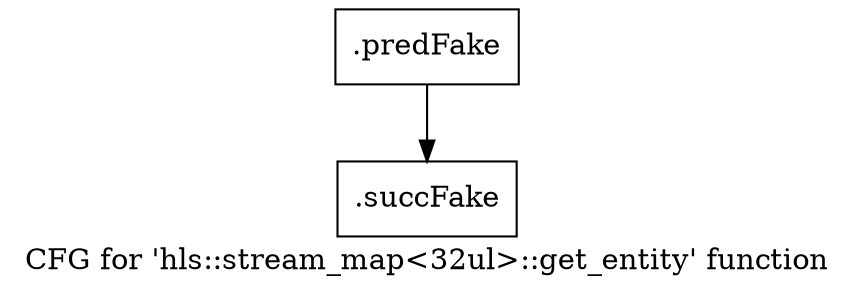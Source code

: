 digraph "CFG for 'hls::stream_map\<32ul\>::get_entity' function" {
	label="CFG for 'hls::stream_map\<32ul\>::get_entity' function";

	Node0x58b7720 [shape=record,filename="",linenumber="",label="{.predFake}"];
	Node0x58b7720 -> Node0x5094980[ callList="" memoryops="" filename="/mnt/xilinx/Vitis_HLS/2021.2/include/hls_stream_thread_unsafe.h" execusionnum="3"];
	Node0x5094980 [shape=record,filename="/mnt/xilinx/Vitis_HLS/2021.2/include/hls_stream_thread_unsafe.h",linenumber="234",label="{.succFake}"];
}
